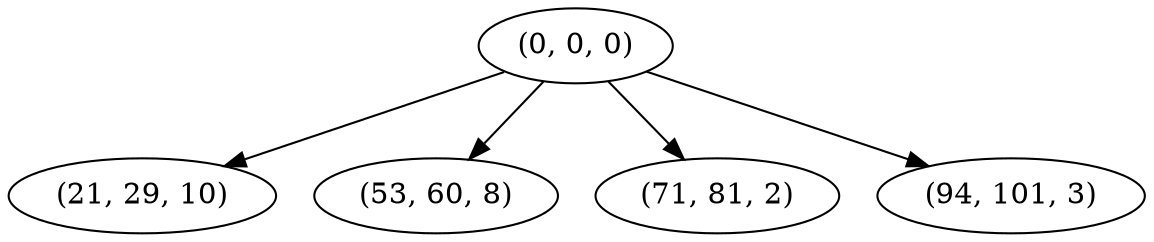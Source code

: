 digraph tree {
    "(0, 0, 0)";
    "(21, 29, 10)";
    "(53, 60, 8)";
    "(71, 81, 2)";
    "(94, 101, 3)";
    "(0, 0, 0)" -> "(21, 29, 10)";
    "(0, 0, 0)" -> "(53, 60, 8)";
    "(0, 0, 0)" -> "(71, 81, 2)";
    "(0, 0, 0)" -> "(94, 101, 3)";
}
